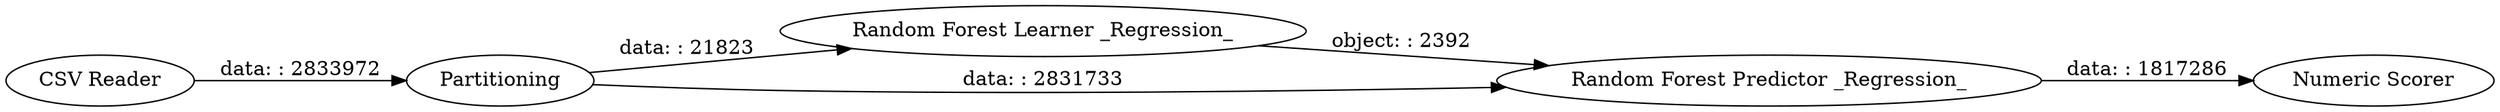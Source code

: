 digraph {
	"-1480345842884856383_5" [label="Numeric Scorer"]
	"-1480345842884856383_4" [label="Random Forest Learner _Regression_"]
	"-1480345842884856383_2" [label="CSV Reader"]
	"-1480345842884856383_3" [label=Partitioning]
	"-1480345842884856383_1" [label="Random Forest Predictor _Regression_"]
	"-1480345842884856383_3" -> "-1480345842884856383_1" [label="data: : 2831733"]
	"-1480345842884856383_3" -> "-1480345842884856383_4" [label="data: : 21823"]
	"-1480345842884856383_4" -> "-1480345842884856383_1" [label="object: : 2392"]
	"-1480345842884856383_1" -> "-1480345842884856383_5" [label="data: : 1817286"]
	"-1480345842884856383_2" -> "-1480345842884856383_3" [label="data: : 2833972"]
	rankdir=LR
}
